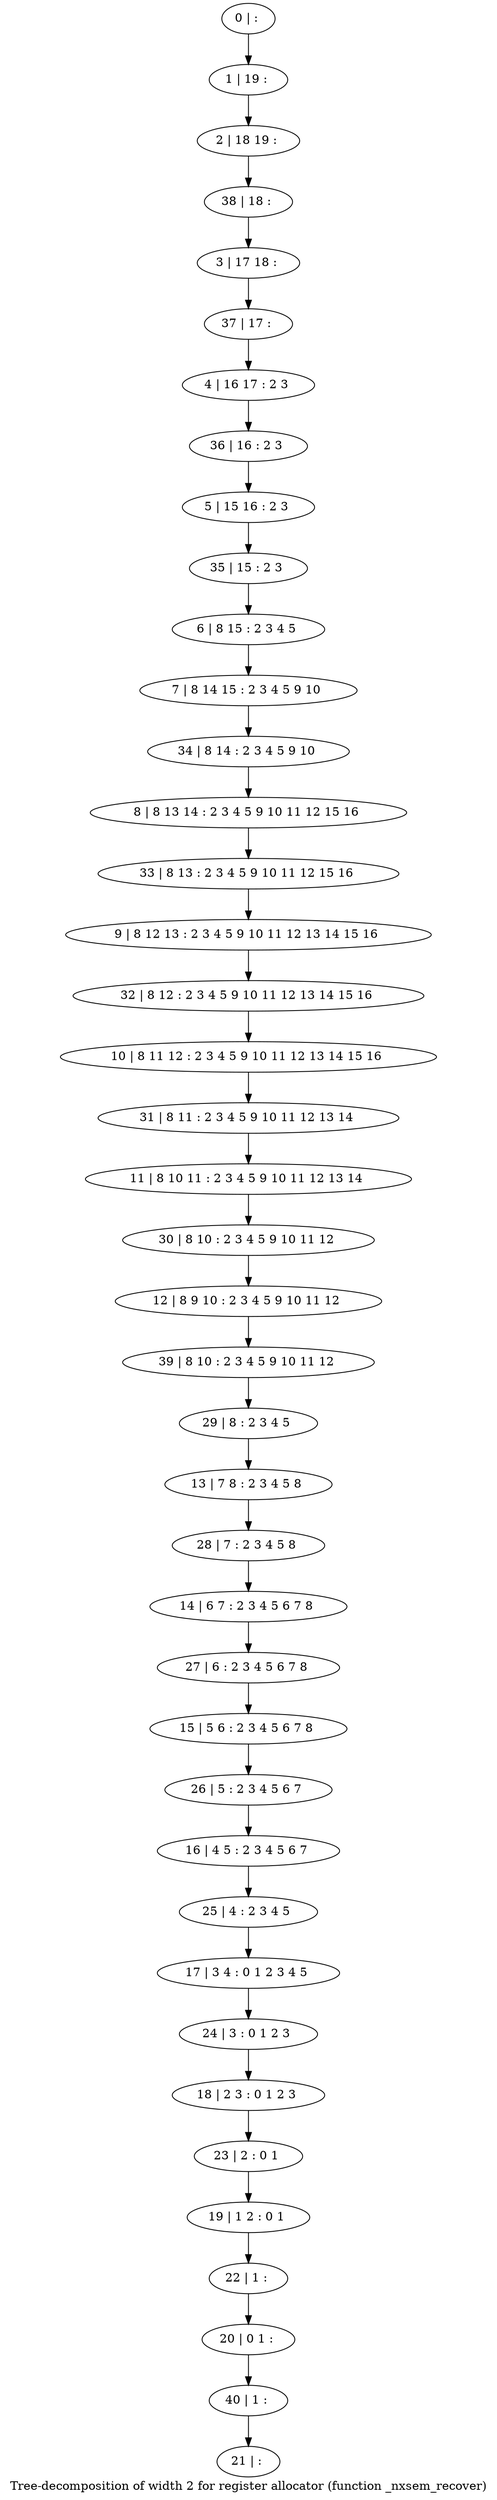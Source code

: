 digraph G {
graph [label="Tree-decomposition of width 2 for register allocator (function _nxsem_recover)"]
0[label="0 | : "];
1[label="1 | 19 : "];
2[label="2 | 18 19 : "];
3[label="3 | 17 18 : "];
4[label="4 | 16 17 : 2 3 "];
5[label="5 | 15 16 : 2 3 "];
6[label="6 | 8 15 : 2 3 4 5 "];
7[label="7 | 8 14 15 : 2 3 4 5 9 10 "];
8[label="8 | 8 13 14 : 2 3 4 5 9 10 11 12 15 16 "];
9[label="9 | 8 12 13 : 2 3 4 5 9 10 11 12 13 14 15 16 "];
10[label="10 | 8 11 12 : 2 3 4 5 9 10 11 12 13 14 15 16 "];
11[label="11 | 8 10 11 : 2 3 4 5 9 10 11 12 13 14 "];
12[label="12 | 8 9 10 : 2 3 4 5 9 10 11 12 "];
13[label="13 | 7 8 : 2 3 4 5 8 "];
14[label="14 | 6 7 : 2 3 4 5 6 7 8 "];
15[label="15 | 5 6 : 2 3 4 5 6 7 8 "];
16[label="16 | 4 5 : 2 3 4 5 6 7 "];
17[label="17 | 3 4 : 0 1 2 3 4 5 "];
18[label="18 | 2 3 : 0 1 2 3 "];
19[label="19 | 1 2 : 0 1 "];
20[label="20 | 0 1 : "];
21[label="21 | : "];
22[label="22 | 1 : "];
23[label="23 | 2 : 0 1 "];
24[label="24 | 3 : 0 1 2 3 "];
25[label="25 | 4 : 2 3 4 5 "];
26[label="26 | 5 : 2 3 4 5 6 7 "];
27[label="27 | 6 : 2 3 4 5 6 7 8 "];
28[label="28 | 7 : 2 3 4 5 8 "];
29[label="29 | 8 : 2 3 4 5 "];
30[label="30 | 8 10 : 2 3 4 5 9 10 11 12 "];
31[label="31 | 8 11 : 2 3 4 5 9 10 11 12 13 14 "];
32[label="32 | 8 12 : 2 3 4 5 9 10 11 12 13 14 15 16 "];
33[label="33 | 8 13 : 2 3 4 5 9 10 11 12 15 16 "];
34[label="34 | 8 14 : 2 3 4 5 9 10 "];
35[label="35 | 15 : 2 3 "];
36[label="36 | 16 : 2 3 "];
37[label="37 | 17 : "];
38[label="38 | 18 : "];
39[label="39 | 8 10 : 2 3 4 5 9 10 11 12 "];
40[label="40 | 1 : "];
0->1 ;
1->2 ;
6->7 ;
22->20 ;
19->22 ;
23->19 ;
18->23 ;
24->18 ;
17->24 ;
25->17 ;
16->25 ;
26->16 ;
15->26 ;
27->15 ;
14->27 ;
28->14 ;
13->28 ;
29->13 ;
30->12 ;
11->30 ;
31->11 ;
10->31 ;
32->10 ;
9->32 ;
33->9 ;
8->33 ;
34->8 ;
7->34 ;
35->6 ;
5->35 ;
36->5 ;
4->36 ;
37->4 ;
3->37 ;
38->3 ;
2->38 ;
39->29 ;
12->39 ;
40->21 ;
20->40 ;
}
